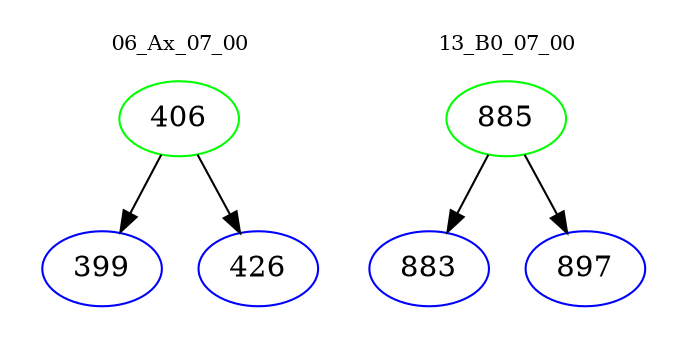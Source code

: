 digraph{
subgraph cluster_0 {
color = white
label = "06_Ax_07_00";
fontsize=10;
T0_406 [label="406", color="green"]
T0_406 -> T0_399 [color="black"]
T0_399 [label="399", color="blue"]
T0_406 -> T0_426 [color="black"]
T0_426 [label="426", color="blue"]
}
subgraph cluster_1 {
color = white
label = "13_B0_07_00";
fontsize=10;
T1_885 [label="885", color="green"]
T1_885 -> T1_883 [color="black"]
T1_883 [label="883", color="blue"]
T1_885 -> T1_897 [color="black"]
T1_897 [label="897", color="blue"]
}
}
